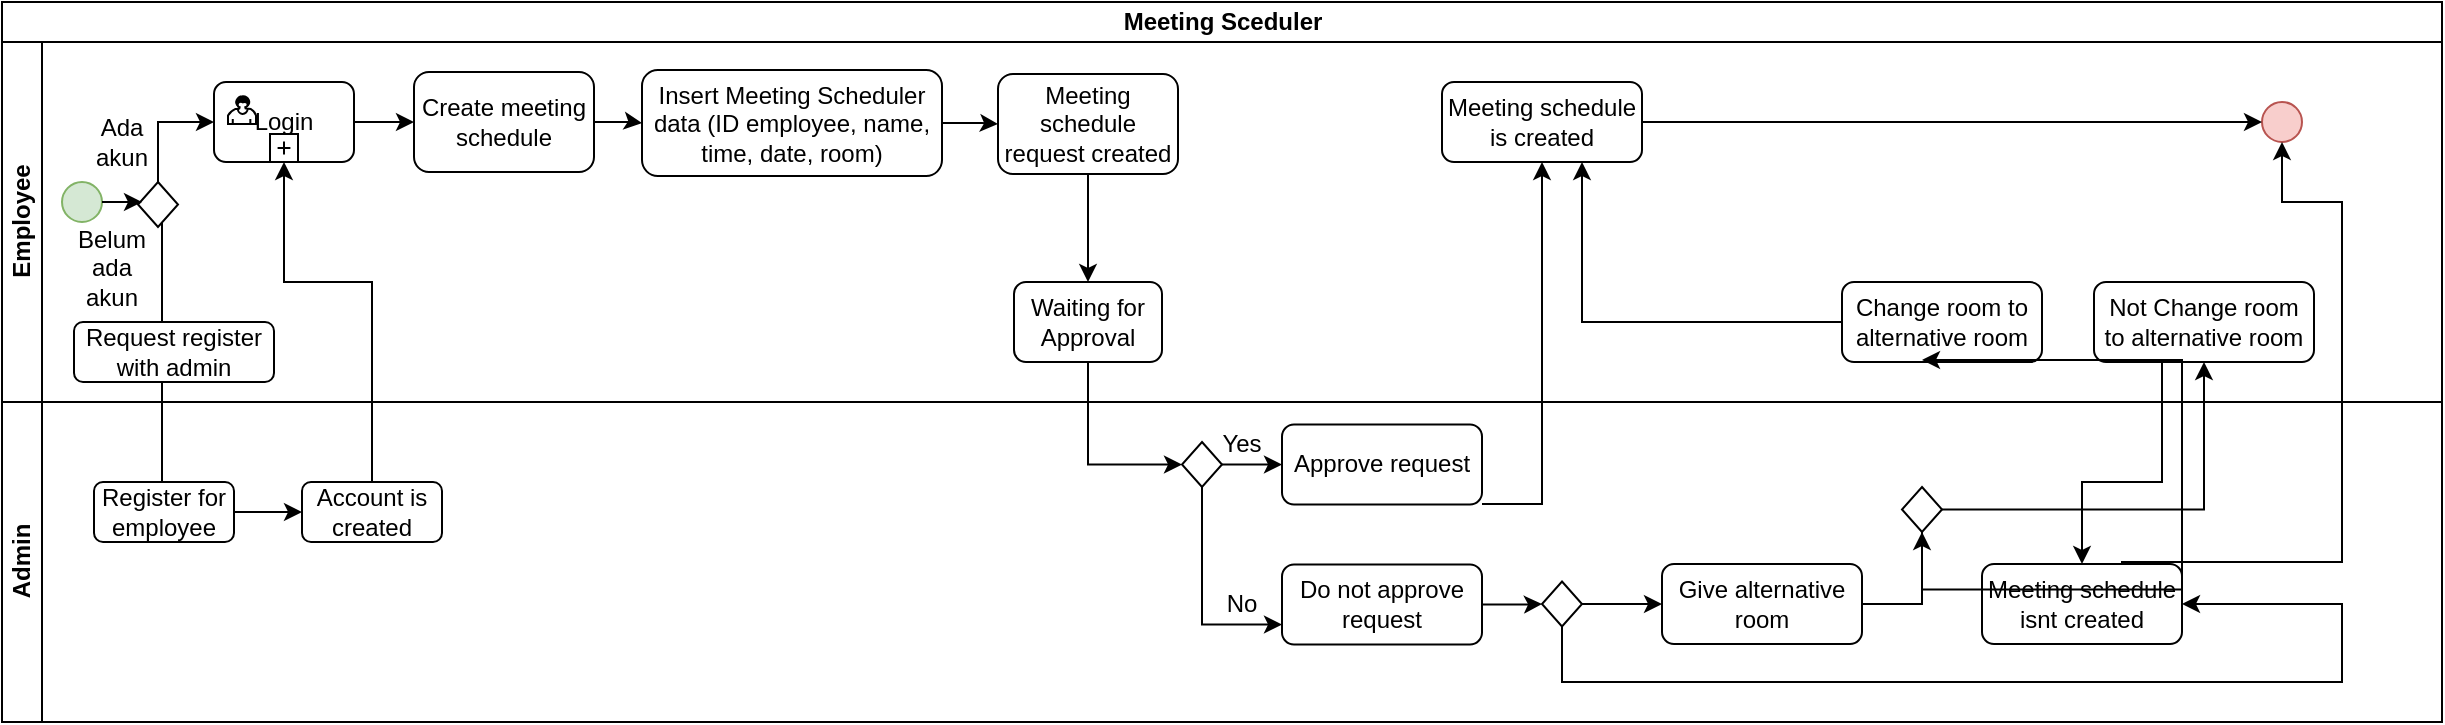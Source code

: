 <mxfile version="13.6.4" type="device" pages="3"><diagram id="W-rYszMQsOLlq9vLPqrt" name="BPMN"><mxGraphModel dx="868" dy="401" grid="1" gridSize="10" guides="1" tooltips="1" connect="1" arrows="1" fold="1" page="1" pageScale="1" pageWidth="827" pageHeight="1169" math="0" shadow="0"><root><mxCell id="0"/><mxCell id="1" parent="0"/><mxCell id="4mgmUJAiZPqi1ICuqQSf-1" value="Meeting Sceduler" style="swimlane;html=1;childLayout=stackLayout;resizeParent=1;resizeParentMax=0;horizontal=1;startSize=20;horizontalStack=0;" parent="1" vertex="1"><mxGeometry x="140" y="40" width="1220" height="360" as="geometry"/></mxCell><mxCell id="4mgmUJAiZPqi1ICuqQSf-2" value="Employee" style="swimlane;html=1;startSize=20;horizontal=0;" parent="4mgmUJAiZPqi1ICuqQSf-1" vertex="1"><mxGeometry y="20" width="1220" height="180" as="geometry"/></mxCell><mxCell id="4mgmUJAiZPqi1ICuqQSf-17" style="edgeStyle=orthogonalEdgeStyle;rounded=0;orthogonalLoop=1;jettySize=auto;html=1;entryX=0;entryY=0.5;entryDx=0;entryDy=0;" parent="4mgmUJAiZPqi1ICuqQSf-2" source="4mgmUJAiZPqi1ICuqQSf-5" target="4mgmUJAiZPqi1ICuqQSf-16" edge="1"><mxGeometry relative="1" as="geometry"/></mxCell><mxCell id="4mgmUJAiZPqi1ICuqQSf-22" style="edgeStyle=orthogonalEdgeStyle;rounded=0;orthogonalLoop=1;jettySize=auto;html=1;entryX=0;entryY=0.5;entryDx=0;entryDy=0;" parent="4mgmUJAiZPqi1ICuqQSf-2" source="4mgmUJAiZPqi1ICuqQSf-16" target="4mgmUJAiZPqi1ICuqQSf-18" edge="1"><mxGeometry relative="1" as="geometry"/></mxCell><mxCell id="kI_J3Pj33mL3JF9us70l-48" value="Meeting schedule is created" style="whiteSpace=wrap;html=1;rounded=1;" parent="4mgmUJAiZPqi1ICuqQSf-2" vertex="1"><mxGeometry x="720" y="20" width="100" height="40" as="geometry"/></mxCell><mxCell id="4mgmUJAiZPqi1ICuqQSf-21" value="Meeting schedule request created" style="shape=ext;rounded=1;html=1;whiteSpace=wrap;" parent="4mgmUJAiZPqi1ICuqQSf-2" vertex="1"><mxGeometry x="498" y="16" width="90" height="50" as="geometry"/></mxCell><mxCell id="If-XY7ZNbl-o4_EFDDJk-3" style="edgeStyle=orthogonalEdgeStyle;rounded=0;orthogonalLoop=1;jettySize=auto;html=1;entryX=0;entryY=0.5;entryDx=0;entryDy=0;" edge="1" parent="4mgmUJAiZPqi1ICuqQSf-2" source="4mgmUJAiZPqi1ICuqQSf-18" target="4mgmUJAiZPqi1ICuqQSf-21"><mxGeometry relative="1" as="geometry"/></mxCell><mxCell id="4mgmUJAiZPqi1ICuqQSf-18" value="Insert Meeting Scheduler data (ID employee, name, time, date, room)" style="shape=ext;rounded=1;html=1;whiteSpace=wrap;" parent="4mgmUJAiZPqi1ICuqQSf-2" vertex="1"><mxGeometry x="320" y="14" width="150" height="53" as="geometry"/></mxCell><mxCell id="kI_J3Pj33mL3JF9us70l-52" value="" style="ellipse;whiteSpace=wrap;html=1;aspect=fixed;fillColor=#f8cecc;strokeColor=#b85450;" parent="4mgmUJAiZPqi1ICuqQSf-2" vertex="1"><mxGeometry x="1130" y="30" width="20" height="20" as="geometry"/></mxCell><mxCell id="4mgmUJAiZPqi1ICuqQSf-16" value="Create meeting schedule" style="shape=ext;rounded=1;html=1;whiteSpace=wrap;" parent="4mgmUJAiZPqi1ICuqQSf-2" vertex="1"><mxGeometry x="206" y="15" width="90" height="50" as="geometry"/></mxCell><mxCell id="4mgmUJAiZPqi1ICuqQSf-5" value="Login" style="html=1;whiteSpace=wrap;rounded=1;dropTarget=0;" parent="4mgmUJAiZPqi1ICuqQSf-2" vertex="1"><mxGeometry x="106" y="20" width="70" height="40" as="geometry"/></mxCell><mxCell id="4mgmUJAiZPqi1ICuqQSf-6" value="" style="html=1;shape=mxgraph.bpmn.user_task;outlineConnect=0;" parent="4mgmUJAiZPqi1ICuqQSf-5" vertex="1"><mxGeometry width="14" height="14" relative="1" as="geometry"><mxPoint x="7" y="7" as="offset"/></mxGeometry></mxCell><mxCell id="4mgmUJAiZPqi1ICuqQSf-7" value="" style="html=1;shape=plus;outlineConnect=0;" parent="4mgmUJAiZPqi1ICuqQSf-5" vertex="1"><mxGeometry x="0.5" y="1" width="14" height="14" relative="1" as="geometry"><mxPoint x="-7" y="-14" as="offset"/></mxGeometry></mxCell><mxCell id="DpNH6mFF1kX1i6hCVyT1-7" value="Ada akun" style="text;html=1;strokeColor=none;fillColor=none;align=center;verticalAlign=middle;whiteSpace=wrap;rounded=0;" parent="4mgmUJAiZPqi1ICuqQSf-2" vertex="1"><mxGeometry x="40" y="40" width="40" height="20" as="geometry"/></mxCell><mxCell id="4mgmUJAiZPqi1ICuqQSf-8" value="" style="ellipse;whiteSpace=wrap;html=1;aspect=fixed;fillColor=#d5e8d4;strokeColor=#82b366;" parent="4mgmUJAiZPqi1ICuqQSf-2" vertex="1"><mxGeometry x="30" y="70" width="20" height="20" as="geometry"/></mxCell><mxCell id="DpNH6mFF1kX1i6hCVyT1-5" style="edgeStyle=orthogonalEdgeStyle;rounded=0;orthogonalLoop=1;jettySize=auto;html=1;entryX=0;entryY=0.5;entryDx=0;entryDy=0;startArrow=none;startFill=0;endArrow=classic;endFill=1;" parent="4mgmUJAiZPqi1ICuqQSf-2" source="DpNH6mFF1kX1i6hCVyT1-1" target="4mgmUJAiZPqi1ICuqQSf-5" edge="1"><mxGeometry relative="1" as="geometry"><Array as="points"><mxPoint x="78" y="40"/></Array></mxGeometry></mxCell><mxCell id="DpNH6mFF1kX1i6hCVyT1-6" style="edgeStyle=orthogonalEdgeStyle;rounded=0;orthogonalLoop=1;jettySize=auto;html=1;startArrow=none;startFill=0;endArrow=classic;endFill=1;" parent="4mgmUJAiZPqi1ICuqQSf-2" source="DpNH6mFF1kX1i6hCVyT1-1" edge="1"><mxGeometry relative="1" as="geometry"><Array as="points"><mxPoint x="80" y="160"/></Array><mxPoint x="80" y="230" as="targetPoint"/></mxGeometry></mxCell><mxCell id="DpNH6mFF1kX1i6hCVyT1-1" value="" style="rhombus;whiteSpace=wrap;html=1;" parent="4mgmUJAiZPqi1ICuqQSf-2" vertex="1"><mxGeometry x="68" y="70" width="20" height="22.5" as="geometry"/></mxCell><mxCell id="DpNH6mFF1kX1i6hCVyT1-9" value="Belum ada akun" style="text;html=1;strokeColor=none;fillColor=none;align=center;verticalAlign=middle;whiteSpace=wrap;rounded=0;" parent="4mgmUJAiZPqi1ICuqQSf-2" vertex="1"><mxGeometry x="40" y="105" width="30" height="15" as="geometry"/></mxCell><mxCell id="kI_J3Pj33mL3JF9us70l-38" style="edgeStyle=none;rounded=0;orthogonalLoop=1;jettySize=auto;html=1;startArrow=none;startFill=0;endArrow=classic;endFill=1;" parent="4mgmUJAiZPqi1ICuqQSf-2" source="4mgmUJAiZPqi1ICuqQSf-21" target="kI_J3Pj33mL3JF9us70l-37" edge="1"><mxGeometry relative="1" as="geometry"/></mxCell><mxCell id="ral3-ai0-keMVbkcVz2f-18" style="edgeStyle=orthogonalEdgeStyle;rounded=0;orthogonalLoop=1;jettySize=auto;html=1;" parent="4mgmUJAiZPqi1ICuqQSf-2" source="ral3-ai0-keMVbkcVz2f-17" edge="1"><mxGeometry relative="1" as="geometry"><mxPoint x="790" y="60" as="targetPoint"/><Array as="points"><mxPoint x="790" y="140"/></Array></mxGeometry></mxCell><mxCell id="kI_J3Pj33mL3JF9us70l-37" value="Waiting for Approval" style="shape=ext;rounded=1;html=1;whiteSpace=wrap;" parent="4mgmUJAiZPqi1ICuqQSf-2" vertex="1"><mxGeometry x="506" y="120" width="74" height="40" as="geometry"/></mxCell><mxCell id="ral3-ai0-keMVbkcVz2f-22" value="Not Change room to alternative room&lt;br&gt;" style="whiteSpace=wrap;html=1;rounded=1;" parent="4mgmUJAiZPqi1ICuqQSf-2" vertex="1"><mxGeometry x="1046" y="120" width="110" height="40" as="geometry"/></mxCell><mxCell id="ral3-ai0-keMVbkcVz2f-17" value="Change room to alternative room" style="whiteSpace=wrap;html=1;rounded=1;" parent="4mgmUJAiZPqi1ICuqQSf-2" vertex="1"><mxGeometry x="920" y="120" width="100" height="40" as="geometry"/></mxCell><mxCell id="kI_J3Pj33mL3JF9us70l-55" value="Request register with admin" style="shape=ext;rounded=1;html=1;whiteSpace=wrap;" parent="4mgmUJAiZPqi1ICuqQSf-2" vertex="1"><mxGeometry x="36" y="140" width="100" height="30" as="geometry"/></mxCell><mxCell id="kI_J3Pj33mL3JF9us70l-53" style="edgeStyle=orthogonalEdgeStyle;rounded=0;orthogonalLoop=1;jettySize=auto;html=1;entryX=0;entryY=0.5;entryDx=0;entryDy=0;startArrow=none;startFill=0;endArrow=classic;endFill=1;" parent="4mgmUJAiZPqi1ICuqQSf-2" source="kI_J3Pj33mL3JF9us70l-48" target="kI_J3Pj33mL3JF9us70l-52" edge="1"><mxGeometry relative="1" as="geometry"/></mxCell><mxCell id="kI_J3Pj33mL3JF9us70l-2" value="Admin" style="swimlane;html=1;startSize=20;horizontal=0;" parent="4mgmUJAiZPqi1ICuqQSf-1" vertex="1"><mxGeometry y="200" width="1220" height="160" as="geometry"/></mxCell><mxCell id="kI_J3Pj33mL3JF9us70l-4" style="edgeStyle=orthogonalEdgeStyle;rounded=0;orthogonalLoop=1;jettySize=auto;html=1;entryX=0;entryY=0.5;entryDx=0;entryDy=0;" parent="kI_J3Pj33mL3JF9us70l-2" edge="1"><mxGeometry relative="1" as="geometry"><mxPoint x="325" y="39" as="targetPoint"/></mxGeometry></mxCell><mxCell id="kI_J3Pj33mL3JF9us70l-6" style="edgeStyle=orthogonalEdgeStyle;rounded=0;orthogonalLoop=1;jettySize=auto;html=1;entryX=0;entryY=0.5;entryDx=0;entryDy=0;" parent="kI_J3Pj33mL3JF9us70l-2" edge="1"><mxGeometry relative="1" as="geometry"><mxPoint x="440" y="38" as="targetPoint"/></mxGeometry></mxCell><mxCell id="sudS-PyzL71LP7rDXvV8-1" value="Yes" style="text;html=1;strokeColor=none;fillColor=none;align=center;verticalAlign=middle;whiteSpace=wrap;rounded=0;" parent="kI_J3Pj33mL3JF9us70l-2" vertex="1"><mxGeometry x="600" y="11.25" width="40" height="20" as="geometry"/></mxCell><mxCell id="kI_J3Pj33mL3JF9us70l-40" value="" style="rhombus;whiteSpace=wrap;html=1;" parent="kI_J3Pj33mL3JF9us70l-2" vertex="1"><mxGeometry x="590" y="20" width="20" height="22.5" as="geometry"/></mxCell><mxCell id="kI_J3Pj33mL3JF9us70l-45" style="edgeStyle=none;rounded=0;orthogonalLoop=1;jettySize=auto;html=1;entryX=0;entryY=0.5;entryDx=0;entryDy=0;startArrow=none;startFill=0;endArrow=classic;endFill=1;" parent="kI_J3Pj33mL3JF9us70l-2" source="kI_J3Pj33mL3JF9us70l-40" target="kI_J3Pj33mL3JF9us70l-39" edge="1"><mxGeometry relative="1" as="geometry"/></mxCell><mxCell id="kI_J3Pj33mL3JF9us70l-47" style="edgeStyle=orthogonalEdgeStyle;rounded=0;orthogonalLoop=1;jettySize=auto;html=1;entryX=0;entryY=0.75;entryDx=0;entryDy=0;startArrow=none;startFill=0;endArrow=classic;endFill=1;" parent="kI_J3Pj33mL3JF9us70l-2" source="kI_J3Pj33mL3JF9us70l-40" target="kI_J3Pj33mL3JF9us70l-46" edge="1"><mxGeometry relative="1" as="geometry"><Array as="points"><mxPoint x="600" y="111"/></Array></mxGeometry></mxCell><mxCell id="kI_J3Pj33mL3JF9us70l-39" value="Approve request" style="shape=ext;rounded=1;html=1;whiteSpace=wrap;" parent="kI_J3Pj33mL3JF9us70l-2" vertex="1"><mxGeometry x="640" y="11.25" width="100" height="40" as="geometry"/></mxCell><mxCell id="ral3-ai0-keMVbkcVz2f-19" value="" style="rhombus;whiteSpace=wrap;html=1;" parent="kI_J3Pj33mL3JF9us70l-2" vertex="1"><mxGeometry x="950" y="42.5" width="20" height="22.5" as="geometry"/></mxCell><mxCell id="kI_J3Pj33mL3JF9us70l-57" value="Register for employee" style="shape=ext;rounded=1;html=1;whiteSpace=wrap;" parent="kI_J3Pj33mL3JF9us70l-2" vertex="1"><mxGeometry x="46" y="40" width="70" height="30" as="geometry"/></mxCell><mxCell id="kI_J3Pj33mL3JF9us70l-59" value="Account is created" style="shape=ext;rounded=1;html=1;whiteSpace=wrap;" parent="kI_J3Pj33mL3JF9us70l-2" vertex="1"><mxGeometry x="150" y="40" width="70" height="30" as="geometry"/></mxCell><mxCell id="kI_J3Pj33mL3JF9us70l-50" value="Meeting schedule isnt created" style="whiteSpace=wrap;html=1;rounded=1;" parent="kI_J3Pj33mL3JF9us70l-2" vertex="1"><mxGeometry x="990" y="81" width="100" height="40" as="geometry"/></mxCell><mxCell id="sudS-PyzL71LP7rDXvV8-2" value="No" style="text;html=1;strokeColor=none;fillColor=none;align=center;verticalAlign=middle;whiteSpace=wrap;rounded=0;" parent="kI_J3Pj33mL3JF9us70l-2" vertex="1"><mxGeometry x="600" y="91.25" width="40" height="20" as="geometry"/></mxCell><mxCell id="kI_J3Pj33mL3JF9us70l-46" value="Do not approve request" style="shape=ext;rounded=1;html=1;whiteSpace=wrap;" parent="kI_J3Pj33mL3JF9us70l-2" vertex="1"><mxGeometry x="640" y="81.25" width="100" height="40" as="geometry"/></mxCell><mxCell id="kI_J3Pj33mL3JF9us70l-60" value="" style="edgeStyle=orthogonalEdgeStyle;rounded=0;orthogonalLoop=1;jettySize=auto;html=1;startArrow=none;startFill=0;endArrow=classic;endFill=1;" parent="kI_J3Pj33mL3JF9us70l-2" source="kI_J3Pj33mL3JF9us70l-57" target="kI_J3Pj33mL3JF9us70l-59" edge="1"><mxGeometry relative="1" as="geometry"/></mxCell><mxCell id="If-XY7ZNbl-o4_EFDDJk-9" style="edgeStyle=orthogonalEdgeStyle;rounded=0;orthogonalLoop=1;jettySize=auto;html=1;entryX=0;entryY=0.5;entryDx=0;entryDy=0;" edge="1" parent="kI_J3Pj33mL3JF9us70l-2" source="ral3-ai0-keMVbkcVz2f-8" target="ral3-ai0-keMVbkcVz2f-9"><mxGeometry relative="1" as="geometry"/></mxCell><mxCell id="ral3-ai0-keMVbkcVz2f-8" value="" style="rhombus;whiteSpace=wrap;html=1;" parent="kI_J3Pj33mL3JF9us70l-2" vertex="1"><mxGeometry x="770" y="89.75" width="20" height="22.5" as="geometry"/></mxCell><mxCell id="If-XY7ZNbl-o4_EFDDJk-8" style="edgeStyle=orthogonalEdgeStyle;rounded=0;orthogonalLoop=1;jettySize=auto;html=1;entryX=0;entryY=0.5;entryDx=0;entryDy=0;" edge="1" parent="kI_J3Pj33mL3JF9us70l-2" source="kI_J3Pj33mL3JF9us70l-46" target="ral3-ai0-keMVbkcVz2f-8"><mxGeometry relative="1" as="geometry"><mxPoint x="1120" y="370" as="targetPoint"/><mxPoint x="880" y="361.3" as="sourcePoint"/><Array as="points"/></mxGeometry></mxCell><mxCell id="ral3-ai0-keMVbkcVz2f-9" value="Give alternative room" style="whiteSpace=wrap;html=1;rounded=1;" parent="kI_J3Pj33mL3JF9us70l-2" vertex="1"><mxGeometry x="830" y="81" width="100" height="40" as="geometry"/></mxCell><mxCell id="If-XY7ZNbl-o4_EFDDJk-10" style="edgeStyle=orthogonalEdgeStyle;rounded=0;orthogonalLoop=1;jettySize=auto;html=1;" edge="1" parent="kI_J3Pj33mL3JF9us70l-2" source="ral3-ai0-keMVbkcVz2f-8" target="kI_J3Pj33mL3JF9us70l-50"><mxGeometry relative="1" as="geometry"><mxPoint x="1220" y="101" as="targetPoint"/><Array as="points"><mxPoint x="780" y="140"/><mxPoint x="1170" y="140"/><mxPoint x="1170" y="101"/></Array></mxGeometry></mxCell><mxCell id="ral3-ai0-keMVbkcVz2f-20" style="edgeStyle=orthogonalEdgeStyle;rounded=0;orthogonalLoop=1;jettySize=auto;html=1;" parent="kI_J3Pj33mL3JF9us70l-2" source="ral3-ai0-keMVbkcVz2f-9" target="ral3-ai0-keMVbkcVz2f-19" edge="1"><mxGeometry relative="1" as="geometry"><mxPoint x="1070" y="-50" as="targetPoint"/><mxPoint x="1070" y="90" as="sourcePoint"/></mxGeometry></mxCell><mxCell id="kI_J3Pj33mL3JF9us70l-56" style="edgeStyle=orthogonalEdgeStyle;rounded=0;orthogonalLoop=1;jettySize=auto;html=1;entryX=0;entryY=0.5;entryDx=0;entryDy=0;startArrow=none;startFill=0;endArrow=classic;endFill=1;exitX=0.5;exitY=1;exitDx=0;exitDy=0;" parent="4mgmUJAiZPqi1ICuqQSf-1" source="kI_J3Pj33mL3JF9us70l-37" target="kI_J3Pj33mL3JF9us70l-40" edge="1"><mxGeometry relative="1" as="geometry"/></mxCell><mxCell id="kI_J3Pj33mL3JF9us70l-61" style="edgeStyle=orthogonalEdgeStyle;rounded=0;orthogonalLoop=1;jettySize=auto;html=1;startArrow=none;startFill=0;endArrow=classic;endFill=1;" parent="4mgmUJAiZPqi1ICuqQSf-1" source="kI_J3Pj33mL3JF9us70l-59" target="4mgmUJAiZPqi1ICuqQSf-5" edge="1"><mxGeometry relative="1" as="geometry"><Array as="points"><mxPoint x="185" y="140"/><mxPoint x="141" y="140"/></Array></mxGeometry></mxCell><mxCell id="kI_J3Pj33mL3JF9us70l-49" value="" style="edgeStyle=orthogonalEdgeStyle;rounded=0;orthogonalLoop=1;jettySize=auto;html=1;startArrow=none;startFill=0;endArrow=classic;endFill=1;" parent="4mgmUJAiZPqi1ICuqQSf-1" source="kI_J3Pj33mL3JF9us70l-39" target="kI_J3Pj33mL3JF9us70l-48" edge="1"><mxGeometry relative="1" as="geometry"><Array as="points"><mxPoint x="770" y="251"/></Array></mxGeometry></mxCell><mxCell id="ral3-ai0-keMVbkcVz2f-25" style="edgeStyle=orthogonalEdgeStyle;rounded=0;orthogonalLoop=1;jettySize=auto;html=1;entryX=0.5;entryY=0;entryDx=0;entryDy=0;" parent="4mgmUJAiZPqi1ICuqQSf-1" source="ral3-ai0-keMVbkcVz2f-22" target="kI_J3Pj33mL3JF9us70l-50" edge="1"><mxGeometry relative="1" as="geometry"><Array as="points"><mxPoint x="1080" y="240"/><mxPoint x="1040" y="240"/></Array></mxGeometry></mxCell><mxCell id="ral3-ai0-keMVbkcVz2f-26" style="edgeStyle=orthogonalEdgeStyle;rounded=0;orthogonalLoop=1;jettySize=auto;html=1;entryX=0.5;entryY=1;entryDx=0;entryDy=0;" parent="4mgmUJAiZPqi1ICuqQSf-1" source="kI_J3Pj33mL3JF9us70l-50" target="kI_J3Pj33mL3JF9us70l-52" edge="1"><mxGeometry relative="1" as="geometry"><Array as="points"><mxPoint x="1060" y="280"/><mxPoint x="1170" y="280"/><mxPoint x="1170" y="100"/><mxPoint x="1140" y="100"/></Array></mxGeometry></mxCell><mxCell id="ral3-ai0-keMVbkcVz2f-21" style="edgeStyle=orthogonalEdgeStyle;rounded=0;orthogonalLoop=1;jettySize=auto;html=1;entryX=0.4;entryY=0.975;entryDx=0;entryDy=0;entryPerimeter=0;" parent="4mgmUJAiZPqi1ICuqQSf-1" source="ral3-ai0-keMVbkcVz2f-19" target="ral3-ai0-keMVbkcVz2f-17" edge="1"><mxGeometry relative="1" as="geometry"><Array as="points"><mxPoint x="1090" y="293.75"/><mxPoint x="1090" y="179"/></Array></mxGeometry></mxCell><mxCell id="ral3-ai0-keMVbkcVz2f-23" style="edgeStyle=orthogonalEdgeStyle;rounded=0;orthogonalLoop=1;jettySize=auto;html=1;entryX=0.5;entryY=1;entryDx=0;entryDy=0;" parent="4mgmUJAiZPqi1ICuqQSf-1" source="ral3-ai0-keMVbkcVz2f-19" target="ral3-ai0-keMVbkcVz2f-22" edge="1"><mxGeometry relative="1" as="geometry"/></mxCell><mxCell id="DpNH6mFF1kX1i6hCVyT1-4" style="edgeStyle=orthogonalEdgeStyle;rounded=0;orthogonalLoop=1;jettySize=auto;html=1;startArrow=none;startFill=0;endArrow=classic;endFill=1;" parent="1" source="4mgmUJAiZPqi1ICuqQSf-8" edge="1"><mxGeometry relative="1" as="geometry"><mxPoint x="210" y="140" as="targetPoint"/></mxGeometry></mxCell></root></mxGraphModel></diagram><diagram id="7n_5gMQpSaCmPcNCkNBj" name="UseCase"><mxGraphModel dx="868" dy="450" grid="1" gridSize="10" guides="1" tooltips="1" connect="1" arrows="1" fold="1" page="1" pageScale="1" pageWidth="827" pageHeight="1169" math="0" shadow="0"><root><mxCell id="mDPjxm6yX1a2m-BEZwAR-0"/><mxCell id="mDPjxm6yX1a2m-BEZwAR-1" parent="mDPjxm6yX1a2m-BEZwAR-0"/><mxCell id="mDPjxm6yX1a2m-BEZwAR-3" value="" style="rounded=0;whiteSpace=wrap;html=1;" parent="mDPjxm6yX1a2m-BEZwAR-1" vertex="1"><mxGeometry x="200" y="74" width="270" height="450" as="geometry"/></mxCell><mxCell id="EgAz6W7qqH54xklLObKy-2" style="edgeStyle=none;rounded=0;orthogonalLoop=1;jettySize=auto;html=1;fillColor=#d5e8d4;strokeColor=#82b366;" parent="mDPjxm6yX1a2m-BEZwAR-1" source="mDPjxm6yX1a2m-BEZwAR-4" target="mDPjxm6yX1a2m-BEZwAR-6" edge="1"><mxGeometry relative="1" as="geometry"/></mxCell><mxCell id="EgAz6W7qqH54xklLObKy-3" style="edgeStyle=none;rounded=0;orthogonalLoop=1;jettySize=auto;html=1;entryX=0;entryY=0.5;entryDx=0;entryDy=0;fillColor=#d5e8d4;strokeColor=#82b366;" parent="mDPjxm6yX1a2m-BEZwAR-1" source="mDPjxm6yX1a2m-BEZwAR-4" target="mDPjxm6yX1a2m-BEZwAR-7" edge="1"><mxGeometry relative="1" as="geometry"/></mxCell><mxCell id="mDPjxm6yX1a2m-BEZwAR-4" value="Employee" style="shape=umlActor;verticalLabelPosition=bottom;verticalAlign=top;html=1;outlineConnect=0;fillColor=#d5e8d4;strokeColor=#82b366;" parent="mDPjxm6yX1a2m-BEZwAR-1" vertex="1"><mxGeometry x="110" y="130" width="30" height="60" as="geometry"/></mxCell><mxCell id="mDPjxm6yX1a2m-BEZwAR-5" value="Register" style="ellipse;whiteSpace=wrap;html=1;" parent="mDPjxm6yX1a2m-BEZwAR-1" vertex="1"><mxGeometry x="300" y="100" width="90" height="40" as="geometry"/></mxCell><mxCell id="mDPjxm6yX1a2m-BEZwAR-6" value="Login" style="ellipse;whiteSpace=wrap;html=1;" parent="mDPjxm6yX1a2m-BEZwAR-1" vertex="1"><mxGeometry x="300" y="150" width="90" height="40" as="geometry"/></mxCell><mxCell id="mDPjxm6yX1a2m-BEZwAR-7" value="Create meeting schedule request" style="ellipse;whiteSpace=wrap;html=1;" parent="mDPjxm6yX1a2m-BEZwAR-1" vertex="1"><mxGeometry x="324" y="310" width="96" height="40" as="geometry"/></mxCell><mxCell id="qarQo3tT3QIUEdOi6sGY-1" value="Kelola Room" style="ellipse;whiteSpace=wrap;html=1;" parent="mDPjxm6yX1a2m-BEZwAR-1" vertex="1"><mxGeometry x="350" y="190" width="90" height="40" as="geometry"/></mxCell><mxCell id="EgAz6W7qqH54xklLObKy-5" style="edgeStyle=none;rounded=0;orthogonalLoop=1;jettySize=auto;html=1;fillColor=#e1d5e7;strokeColor=#9673a6;" parent="mDPjxm6yX1a2m-BEZwAR-1" source="qarQo3tT3QIUEdOi6sGY-4" target="mDPjxm6yX1a2m-BEZwAR-6" edge="1"><mxGeometry relative="1" as="geometry"><mxPoint x="450" y="160" as="targetPoint"/></mxGeometry></mxCell><mxCell id="EgAz6W7qqH54xklLObKy-6" style="edgeStyle=none;rounded=0;orthogonalLoop=1;jettySize=auto;html=1;entryX=1;entryY=0.5;entryDx=0;entryDy=0;fillColor=#e1d5e7;strokeColor=#9673a6;" parent="mDPjxm6yX1a2m-BEZwAR-1" source="qarQo3tT3QIUEdOi6sGY-4" target="qarQo3tT3QIUEdOi6sGY-1" edge="1"><mxGeometry relative="1" as="geometry"/></mxCell><mxCell id="EgAz6W7qqH54xklLObKy-7" style="edgeStyle=none;rounded=0;orthogonalLoop=1;jettySize=auto;html=1;entryX=1;entryY=0.5;entryDx=0;entryDy=0;fillColor=#e1d5e7;strokeColor=#9673a6;" parent="mDPjxm6yX1a2m-BEZwAR-1" source="qarQo3tT3QIUEdOi6sGY-4" target="EgAz6W7qqH54xklLObKy-0" edge="1"><mxGeometry relative="1" as="geometry"/></mxCell><mxCell id="2aLamQ1MBOjKpW8iqd-r-2" style="rounded=0;orthogonalLoop=1;jettySize=auto;html=1;entryX=1;entryY=0.5;entryDx=0;entryDy=0;startArrow=none;startFill=0;endArrow=classic;endFill=1;fillColor=#e1d5e7;strokeColor=#9673a6;" parent="mDPjxm6yX1a2m-BEZwAR-1" source="qarQo3tT3QIUEdOi6sGY-4" target="mDPjxm6yX1a2m-BEZwAR-7" edge="1"><mxGeometry relative="1" as="geometry"/></mxCell><mxCell id="aEARcZ7XZNYXBYRg_if4-2" style="rounded=0;orthogonalLoop=1;jettySize=auto;html=1;entryX=1;entryY=0.5;entryDx=0;entryDy=0;startArrow=none;startFill=0;endArrow=classic;endFill=1;fillColor=#e1d5e7;strokeColor=#9673a6;" parent="mDPjxm6yX1a2m-BEZwAR-1" source="qarQo3tT3QIUEdOi6sGY-4" target="mDPjxm6yX1a2m-BEZwAR-5" edge="1"><mxGeometry relative="1" as="geometry"/></mxCell><mxCell id="aEARcZ7XZNYXBYRg_if4-3" style="edgeStyle=none;rounded=0;orthogonalLoop=1;jettySize=auto;html=1;entryX=1;entryY=0.5;entryDx=0;entryDy=0;startArrow=none;startFill=0;endArrow=classic;endFill=1;fillColor=#e1d5e7;strokeColor=#9673a6;" parent="mDPjxm6yX1a2m-BEZwAR-1" source="qarQo3tT3QIUEdOi6sGY-4" target="aEARcZ7XZNYXBYRg_if4-1" edge="1"><mxGeometry relative="1" as="geometry"/></mxCell><mxCell id="qarQo3tT3QIUEdOi6sGY-4" value="Admin" style="shape=umlActor;verticalLabelPosition=bottom;verticalAlign=top;html=1;outlineConnect=0;fillColor=#e1d5e7;strokeColor=#9673a6;" parent="mDPjxm6yX1a2m-BEZwAR-1" vertex="1"><mxGeometry x="520" y="110" width="30" height="60" as="geometry"/></mxCell><mxCell id="EgAz6W7qqH54xklLObKy-0" value="Kelola Team" style="ellipse;whiteSpace=wrap;html=1;" parent="mDPjxm6yX1a2m-BEZwAR-1" vertex="1"><mxGeometry x="350" y="240" width="90" height="40" as="geometry"/></mxCell><mxCell id="aEARcZ7XZNYXBYRg_if4-1" value="Approve request" style="ellipse;whiteSpace=wrap;html=1;" parent="mDPjxm6yX1a2m-BEZwAR-1" vertex="1"><mxGeometry x="360" y="360" width="90" height="40" as="geometry"/></mxCell></root></mxGraphModel></diagram><diagram id="UNKRB__4X3ouVNnRyLO9" name="ERD"><mxGraphModel dx="868" dy="450" grid="1" gridSize="10" guides="1" tooltips="1" connect="1" arrows="1" fold="1" page="1" pageScale="1" pageWidth="827" pageHeight="1169" math="0" shadow="0"><root><mxCell id="N90kfu5a9QWl6-hAFLK_-0"/><mxCell id="N90kfu5a9QWl6-hAFLK_-1" parent="N90kfu5a9QWl6-hAFLK_-0"/><mxCell id="N90kfu5a9QWl6-hAFLK_-2" value="Employee" style="shape=table;startSize=30;container=1;collapsible=1;childLayout=tableLayout;fixedRows=1;rowLines=0;fontStyle=1;align=center;resizeLast=1;" parent="N90kfu5a9QWl6-hAFLK_-1" vertex="1"><mxGeometry x="50" y="120" width="180" height="210" as="geometry"/></mxCell><mxCell id="N90kfu5a9QWl6-hAFLK_-3" value="" style="shape=partialRectangle;collapsible=0;dropTarget=0;pointerEvents=0;fillColor=none;top=0;left=0;bottom=1;right=0;points=[[0,0.5],[1,0.5]];portConstraint=eastwest;" parent="N90kfu5a9QWl6-hAFLK_-2" vertex="1"><mxGeometry y="30" width="180" height="30" as="geometry"/></mxCell><mxCell id="N90kfu5a9QWl6-hAFLK_-4" value="PK" style="shape=partialRectangle;connectable=0;fillColor=none;top=0;left=0;bottom=0;right=0;fontStyle=1;overflow=hidden;" parent="N90kfu5a9QWl6-hAFLK_-3" vertex="1"><mxGeometry width="30" height="30" as="geometry"/></mxCell><mxCell id="N90kfu5a9QWl6-hAFLK_-5" value="id VARCHAR (30)" style="shape=partialRectangle;connectable=0;fillColor=none;top=0;left=0;bottom=0;right=0;align=left;spacingLeft=6;fontStyle=5;overflow=hidden;" parent="N90kfu5a9QWl6-hAFLK_-3" vertex="1"><mxGeometry x="30" width="150" height="30" as="geometry"/></mxCell><mxCell id="N90kfu5a9QWl6-hAFLK_-6" value="" style="shape=partialRectangle;collapsible=0;dropTarget=0;pointerEvents=0;fillColor=none;top=0;left=0;bottom=0;right=0;points=[[0,0.5],[1,0.5]];portConstraint=eastwest;" parent="N90kfu5a9QWl6-hAFLK_-2" vertex="1"><mxGeometry y="60" width="180" height="30" as="geometry"/></mxCell><mxCell id="N90kfu5a9QWl6-hAFLK_-7" value="" style="shape=partialRectangle;connectable=0;fillColor=none;top=0;left=0;bottom=0;right=0;editable=1;overflow=hidden;" parent="N90kfu5a9QWl6-hAFLK_-6" vertex="1"><mxGeometry width="30" height="30" as="geometry"/></mxCell><mxCell id="N90kfu5a9QWl6-hAFLK_-8" value="name VARCHAR (50)" style="shape=partialRectangle;connectable=0;fillColor=none;top=0;left=0;bottom=0;right=0;align=left;spacingLeft=6;overflow=hidden;" parent="N90kfu5a9QWl6-hAFLK_-6" vertex="1"><mxGeometry x="30" width="150" height="30" as="geometry"/></mxCell><mxCell id="N90kfu5a9QWl6-hAFLK_-12" value="" style="shape=partialRectangle;collapsible=0;dropTarget=0;pointerEvents=0;fillColor=none;top=0;left=0;bottom=0;right=0;points=[[0,0.5],[1,0.5]];portConstraint=eastwest;" parent="N90kfu5a9QWl6-hAFLK_-2" vertex="1"><mxGeometry y="90" width="180" height="30" as="geometry"/></mxCell><mxCell id="N90kfu5a9QWl6-hAFLK_-13" value="" style="shape=partialRectangle;connectable=0;fillColor=none;top=0;left=0;bottom=0;right=0;editable=1;overflow=hidden;" parent="N90kfu5a9QWl6-hAFLK_-12" vertex="1"><mxGeometry width="30" height="30" as="geometry"/></mxCell><mxCell id="N90kfu5a9QWl6-hAFLK_-14" value="password VARCHAR (50)" style="shape=partialRectangle;connectable=0;fillColor=none;top=0;left=0;bottom=0;right=0;align=left;spacingLeft=6;overflow=hidden;" parent="N90kfu5a9QWl6-hAFLK_-12" vertex="1"><mxGeometry x="30" width="150" height="30" as="geometry"/></mxCell><mxCell id="BolpceuCwGZAsNpTJZQU-25" style="edgeStyle=orthogonalEdgeStyle;rounded=0;orthogonalLoop=1;jettySize=auto;html=1;endArrow=ERmandOne;endFill=0;startArrow=ERmandOne;startFill=0;" parent="N90kfu5a9QWl6-hAFLK_-1" edge="1"><mxGeometry relative="1" as="geometry"><Array as="points"><mxPoint x="490" y="357"/></Array><mxPoint x="490" y="357" as="sourcePoint"/><mxPoint x="570" y="357" as="targetPoint"/></mxGeometry></mxCell><mxCell id="BolpceuCwGZAsNpTJZQU-0" value="Team" style="shape=table;startSize=30;container=1;collapsible=1;childLayout=tableLayout;fixedRows=1;rowLines=0;fontStyle=1;align=center;resizeLast=1;" parent="N90kfu5a9QWl6-hAFLK_-1" vertex="1"><mxGeometry x="570" y="120" width="180" height="120" as="geometry"/></mxCell><mxCell id="BolpceuCwGZAsNpTJZQU-1" value="" style="shape=partialRectangle;collapsible=0;dropTarget=0;pointerEvents=0;fillColor=none;top=0;left=0;bottom=1;right=0;points=[[0,0.5],[1,0.5]];portConstraint=eastwest;" parent="BolpceuCwGZAsNpTJZQU-0" vertex="1"><mxGeometry y="30" width="180" height="30" as="geometry"/></mxCell><mxCell id="BolpceuCwGZAsNpTJZQU-2" value="PK" style="shape=partialRectangle;connectable=0;fillColor=none;top=0;left=0;bottom=0;right=0;fontStyle=1;overflow=hidden;" parent="BolpceuCwGZAsNpTJZQU-1" vertex="1"><mxGeometry width="30" height="30" as="geometry"/></mxCell><mxCell id="BolpceuCwGZAsNpTJZQU-3" value="id  VARCHAR (50)" style="shape=partialRectangle;connectable=0;fillColor=none;top=0;left=0;bottom=0;right=0;align=left;spacingLeft=6;fontStyle=5;overflow=hidden;" parent="BolpceuCwGZAsNpTJZQU-1" vertex="1"><mxGeometry x="30" width="150" height="30" as="geometry"/></mxCell><mxCell id="BolpceuCwGZAsNpTJZQU-4" value="" style="shape=partialRectangle;collapsible=0;dropTarget=0;pointerEvents=0;fillColor=none;top=0;left=0;bottom=0;right=0;points=[[0,0.5],[1,0.5]];portConstraint=eastwest;" parent="BolpceuCwGZAsNpTJZQU-0" vertex="1"><mxGeometry y="60" width="180" height="30" as="geometry"/></mxCell><mxCell id="BolpceuCwGZAsNpTJZQU-5" value="" style="shape=partialRectangle;connectable=0;fillColor=none;top=0;left=0;bottom=0;right=0;editable=1;overflow=hidden;" parent="BolpceuCwGZAsNpTJZQU-4" vertex="1"><mxGeometry width="30" height="30" as="geometry"/></mxCell><mxCell id="BolpceuCwGZAsNpTJZQU-6" value="name  VARCHAR (50)" style="shape=partialRectangle;connectable=0;fillColor=none;top=0;left=0;bottom=0;right=0;align=left;spacingLeft=6;overflow=hidden;" parent="BolpceuCwGZAsNpTJZQU-4" vertex="1"><mxGeometry x="30" width="150" height="30" as="geometry"/></mxCell><mxCell id="BolpceuCwGZAsNpTJZQU-7" value="" style="shape=partialRectangle;collapsible=0;dropTarget=0;pointerEvents=0;fillColor=none;top=0;left=0;bottom=0;right=0;points=[[0,0.5],[1,0.5]];portConstraint=eastwest;" parent="BolpceuCwGZAsNpTJZQU-0" vertex="1"><mxGeometry y="90" width="180" height="30" as="geometry"/></mxCell><mxCell id="BolpceuCwGZAsNpTJZQU-8" value="" style="shape=partialRectangle;connectable=0;fillColor=none;top=0;left=0;bottom=0;right=0;editable=1;overflow=hidden;" parent="BolpceuCwGZAsNpTJZQU-7" vertex="1"><mxGeometry width="30" height="30" as="geometry"/></mxCell><mxCell id="BolpceuCwGZAsNpTJZQU-9" value="" style="shape=partialRectangle;connectable=0;fillColor=none;top=0;left=0;bottom=0;right=0;align=left;spacingLeft=6;overflow=hidden;" parent="BolpceuCwGZAsNpTJZQU-7" vertex="1"><mxGeometry x="30" width="150" height="30" as="geometry"/></mxCell><mxCell id="BolpceuCwGZAsNpTJZQU-13" value="Room" style="shape=table;startSize=30;container=1;collapsible=1;childLayout=tableLayout;fixedRows=1;rowLines=0;fontStyle=1;align=center;resizeLast=1;" parent="N90kfu5a9QWl6-hAFLK_-1" vertex="1"><mxGeometry x="570" y="312" width="180" height="120" as="geometry"/></mxCell><mxCell id="BolpceuCwGZAsNpTJZQU-14" value="" style="shape=partialRectangle;collapsible=0;dropTarget=0;pointerEvents=0;fillColor=none;top=0;left=0;bottom=1;right=0;points=[[0,0.5],[1,0.5]];portConstraint=eastwest;" parent="BolpceuCwGZAsNpTJZQU-13" vertex="1"><mxGeometry y="30" width="180" height="30" as="geometry"/></mxCell><mxCell id="BolpceuCwGZAsNpTJZQU-15" value="PK" style="shape=partialRectangle;connectable=0;fillColor=none;top=0;left=0;bottom=0;right=0;fontStyle=1;overflow=hidden;" parent="BolpceuCwGZAsNpTJZQU-14" vertex="1"><mxGeometry width="30" height="30" as="geometry"/></mxCell><mxCell id="BolpceuCwGZAsNpTJZQU-16" value="id  VARCHAR (50)" style="shape=partialRectangle;connectable=0;fillColor=none;top=0;left=0;bottom=0;right=0;align=left;spacingLeft=6;fontStyle=5;overflow=hidden;" parent="BolpceuCwGZAsNpTJZQU-14" vertex="1"><mxGeometry x="30" width="150" height="30" as="geometry"/></mxCell><mxCell id="BolpceuCwGZAsNpTJZQU-17" value="" style="shape=partialRectangle;collapsible=0;dropTarget=0;pointerEvents=0;fillColor=none;top=0;left=0;bottom=0;right=0;points=[[0,0.5],[1,0.5]];portConstraint=eastwest;" parent="BolpceuCwGZAsNpTJZQU-13" vertex="1"><mxGeometry y="60" width="180" height="30" as="geometry"/></mxCell><mxCell id="BolpceuCwGZAsNpTJZQU-18" value="" style="shape=partialRectangle;connectable=0;fillColor=none;top=0;left=0;bottom=0;right=0;editable=1;overflow=hidden;" parent="BolpceuCwGZAsNpTJZQU-17" vertex="1"><mxGeometry width="30" height="30" as="geometry"/></mxCell><mxCell id="BolpceuCwGZAsNpTJZQU-19" value="name  VARCHAR (50)" style="shape=partialRectangle;connectable=0;fillColor=none;top=0;left=0;bottom=0;right=0;align=left;spacingLeft=6;overflow=hidden;" parent="BolpceuCwGZAsNpTJZQU-17" vertex="1"><mxGeometry x="30" width="150" height="30" as="geometry"/></mxCell><mxCell id="BolpceuCwGZAsNpTJZQU-20" value="" style="shape=partialRectangle;collapsible=0;dropTarget=0;pointerEvents=0;fillColor=none;top=0;left=0;bottom=0;right=0;points=[[0,0.5],[1,0.5]];portConstraint=eastwest;" parent="BolpceuCwGZAsNpTJZQU-13" vertex="1"><mxGeometry y="90" width="180" height="30" as="geometry"/></mxCell><mxCell id="BolpceuCwGZAsNpTJZQU-21" value="" style="shape=partialRectangle;connectable=0;fillColor=none;top=0;left=0;bottom=0;right=0;editable=1;overflow=hidden;" parent="BolpceuCwGZAsNpTJZQU-20" vertex="1"><mxGeometry width="30" height="30" as="geometry"/></mxCell><mxCell id="BolpceuCwGZAsNpTJZQU-22" value="" style="shape=partialRectangle;connectable=0;fillColor=none;top=0;left=0;bottom=0;right=0;align=left;spacingLeft=6;overflow=hidden;" parent="BolpceuCwGZAsNpTJZQU-20" vertex="1"><mxGeometry x="30" width="150" height="30" as="geometry"/></mxCell><mxCell id="BolpceuCwGZAsNpTJZQU-23" style="edgeStyle=orthogonalEdgeStyle;rounded=0;orthogonalLoop=1;jettySize=auto;html=1;entryX=0;entryY=0.5;entryDx=0;entryDy=0;endArrow=ERoneToMany;endFill=0;startArrow=ERmandOne;startFill=0;" parent="N90kfu5a9QWl6-hAFLK_-1" source="N90kfu5a9QWl6-hAFLK_-3" target="N90kfu5a9QWl6-hAFLK_-19" edge="1"><mxGeometry relative="1" as="geometry"/></mxCell><mxCell id="N90kfu5a9QWl6-hAFLK_-15" value="Booking" style="shape=table;startSize=30;container=1;collapsible=1;childLayout=tableLayout;fixedRows=1;rowLines=0;fontStyle=1;align=center;resizeLast=1;" parent="N90kfu5a9QWl6-hAFLK_-1" vertex="1"><mxGeometry x="280" y="120" width="210" height="360" as="geometry"/></mxCell><mxCell id="N90kfu5a9QWl6-hAFLK_-16" value="" style="shape=partialRectangle;collapsible=0;dropTarget=0;pointerEvents=0;fillColor=none;top=0;left=0;bottom=1;right=0;points=[[0,0.5],[1,0.5]];portConstraint=eastwest;" parent="N90kfu5a9QWl6-hAFLK_-15" vertex="1"><mxGeometry y="30" width="210" height="30" as="geometry"/></mxCell><mxCell id="N90kfu5a9QWl6-hAFLK_-17" value="PK" style="shape=partialRectangle;connectable=0;fillColor=none;top=0;left=0;bottom=0;right=0;fontStyle=1;overflow=hidden;" parent="N90kfu5a9QWl6-hAFLK_-16" vertex="1"><mxGeometry width="30" height="30" as="geometry"/></mxCell><mxCell id="N90kfu5a9QWl6-hAFLK_-18" value="id VARCHAR  (30)" style="shape=partialRectangle;connectable=0;fillColor=none;top=0;left=0;bottom=0;right=0;align=left;spacingLeft=6;fontStyle=5;overflow=hidden;" parent="N90kfu5a9QWl6-hAFLK_-16" vertex="1"><mxGeometry x="30" width="180" height="30" as="geometry"/></mxCell><mxCell id="N90kfu5a9QWl6-hAFLK_-19" value="" style="shape=partialRectangle;collapsible=0;dropTarget=0;pointerEvents=0;fillColor=none;top=0;left=0;bottom=0;right=0;points=[[0,0.5],[1,0.5]];portConstraint=eastwest;" parent="N90kfu5a9QWl6-hAFLK_-15" vertex="1"><mxGeometry y="60" width="210" height="30" as="geometry"/></mxCell><mxCell id="N90kfu5a9QWl6-hAFLK_-20" value="" style="shape=partialRectangle;connectable=0;fillColor=none;top=0;left=0;bottom=0;right=0;editable=1;overflow=hidden;" parent="N90kfu5a9QWl6-hAFLK_-19" vertex="1"><mxGeometry width="30" height="30" as="geometry"/></mxCell><mxCell id="N90kfu5a9QWl6-hAFLK_-21" value="employee_id  VARCHAR (50)" style="shape=partialRectangle;connectable=0;fillColor=none;top=0;left=0;bottom=0;right=0;align=left;spacingLeft=6;overflow=hidden;" parent="N90kfu5a9QWl6-hAFLK_-19" vertex="1"><mxGeometry x="30" width="180" height="30" as="geometry"/></mxCell><mxCell id="N90kfu5a9QWl6-hAFLK_-22" value="" style="shape=partialRectangle;collapsible=0;dropTarget=0;pointerEvents=0;fillColor=none;top=0;left=0;bottom=0;right=0;points=[[0,0.5],[1,0.5]];portConstraint=eastwest;" parent="N90kfu5a9QWl6-hAFLK_-15" vertex="1"><mxGeometry y="90" width="210" height="30" as="geometry"/></mxCell><mxCell id="N90kfu5a9QWl6-hAFLK_-23" value="" style="shape=partialRectangle;connectable=0;fillColor=none;top=0;left=0;bottom=0;right=0;editable=1;overflow=hidden;" parent="N90kfu5a9QWl6-hAFLK_-22" vertex="1"><mxGeometry width="30" height="30" as="geometry"/></mxCell><mxCell id="N90kfu5a9QWl6-hAFLK_-24" value="name  VARCHAR (50)" style="shape=partialRectangle;connectable=0;fillColor=none;top=0;left=0;bottom=0;right=0;align=left;spacingLeft=6;overflow=hidden;" parent="N90kfu5a9QWl6-hAFLK_-22" vertex="1"><mxGeometry x="30" width="180" height="30" as="geometry"/></mxCell><mxCell id="N90kfu5a9QWl6-hAFLK_-25" value="" style="shape=partialRectangle;collapsible=0;dropTarget=0;pointerEvents=0;fillColor=none;top=0;left=0;bottom=0;right=0;points=[[0,0.5],[1,0.5]];portConstraint=eastwest;" parent="N90kfu5a9QWl6-hAFLK_-15" vertex="1"><mxGeometry y="120" width="210" height="30" as="geometry"/></mxCell><mxCell id="N90kfu5a9QWl6-hAFLK_-26" value="" style="shape=partialRectangle;connectable=0;fillColor=none;top=0;left=0;bottom=0;right=0;editable=1;overflow=hidden;" parent="N90kfu5a9QWl6-hAFLK_-25" vertex="1"><mxGeometry width="30" height="30" as="geometry"/></mxCell><mxCell id="N90kfu5a9QWl6-hAFLK_-27" value="time VARCHAR (20)" style="shape=partialRectangle;connectable=0;fillColor=none;top=0;left=0;bottom=0;right=0;align=left;spacingLeft=6;overflow=hidden;" parent="N90kfu5a9QWl6-hAFLK_-25" vertex="1"><mxGeometry x="30" width="180" height="30" as="geometry"/></mxCell><mxCell id="BolpceuCwGZAsNpTJZQU-26" value="room  VARCHAR (30)" style="shape=partialRectangle;connectable=0;fillColor=none;top=0;left=0;bottom=0;right=0;align=left;spacingLeft=6;overflow=hidden;" parent="N90kfu5a9QWl6-hAFLK_-1" vertex="1"><mxGeometry x="310" y="350" width="150" height="30" as="geometry"/></mxCell><mxCell id="SPIvzg7-wjAYm3DEdTVW-1" value="FK1" style="shape=partialRectangle;connectable=0;fillColor=none;top=0;left=0;bottom=0;right=0;fontStyle=1;overflow=hidden;" parent="N90kfu5a9QWl6-hAFLK_-1" vertex="1"><mxGeometry x="280" y="180" width="30" height="30" as="geometry"/></mxCell><mxCell id="SPIvzg7-wjAYm3DEdTVW-2" value="FK2" style="shape=partialRectangle;connectable=0;fillColor=none;top=0;left=0;bottom=0;right=0;fontStyle=1;overflow=hidden;" parent="N90kfu5a9QWl6-hAFLK_-1" vertex="1"><mxGeometry x="280" y="350" width="30" height="30" as="geometry"/></mxCell><mxCell id="SPIvzg7-wjAYm3DEdTVW-4" value="role INT" style="shape=partialRectangle;connectable=0;fillColor=none;top=0;left=0;bottom=0;right=0;align=left;spacingLeft=6;overflow=hidden;" parent="N90kfu5a9QWl6-hAFLK_-1" vertex="1"><mxGeometry x="80" y="240" width="150" height="30" as="geometry"/></mxCell><mxCell id="OrzZEmzMh196zhtTahbU-0" style="edgeStyle=orthogonalEdgeStyle;rounded=0;orthogonalLoop=1;jettySize=auto;html=1;startArrow=ERmandOne;startFill=0;endArrow=ERoneToMany;endFill=0;" parent="N90kfu5a9QWl6-hAFLK_-1" source="BolpceuCwGZAsNpTJZQU-1" edge="1"><mxGeometry relative="1" as="geometry"><mxPoint x="50" y="280" as="targetPoint"/><Array as="points"><mxPoint x="530" y="165"/><mxPoint x="530" y="100"/><mxPoint x="30" y="100"/><mxPoint x="30" y="280"/></Array></mxGeometry></mxCell><mxCell id="OrzZEmzMh196zhtTahbU-1" value="team_id VARCHAR" style="shape=partialRectangle;connectable=0;fillColor=none;top=0;left=0;bottom=0;right=0;align=left;spacingLeft=6;overflow=hidden;" parent="N90kfu5a9QWl6-hAFLK_-1" vertex="1"><mxGeometry x="80" y="267" width="150" height="30" as="geometry"/></mxCell><mxCell id="OrzZEmzMh196zhtTahbU-3" value="FK1" style="shape=partialRectangle;connectable=0;fillColor=none;top=0;left=0;bottom=0;right=0;fontStyle=1;overflow=hidden;" parent="N90kfu5a9QWl6-hAFLK_-1" vertex="1"><mxGeometry x="50" y="267" width="30" height="30" as="geometry"/></mxCell><mxCell id="Z1i6LD1IcOzA142LTbeq-10" value="department_id VARCHAR" style="shape=partialRectangle;connectable=0;fillColor=none;top=0;left=0;bottom=0;right=0;align=left;spacingLeft=6;overflow=hidden;" parent="N90kfu5a9QWl6-hAFLK_-1" vertex="1"><mxGeometry x="80" y="300" width="150" height="30" as="geometry"/></mxCell><mxCell id="Z1i6LD1IcOzA142LTbeq-11" value="FK2" style="shape=partialRectangle;connectable=0;fillColor=none;top=0;left=0;bottom=0;right=0;fontStyle=1;overflow=hidden;" parent="N90kfu5a9QWl6-hAFLK_-1" vertex="1"><mxGeometry x="50" y="300" width="30" height="30" as="geometry"/></mxCell><mxCell id="Z1i6LD1IcOzA142LTbeq-12" style="edgeStyle=orthogonalEdgeStyle;rounded=0;orthogonalLoop=1;jettySize=auto;html=1;startArrow=ERmandOne;startFill=0;endArrow=ERoneToMany;endFill=0;exitX=0;exitY=0.5;exitDx=0;exitDy=0;" parent="N90kfu5a9QWl6-hAFLK_-1" source="Z1i6LD1IcOzA142LTbeq-1" edge="1"><mxGeometry relative="1" as="geometry"><mxPoint x="50" y="310" as="targetPoint"/><Array as="points"><mxPoint x="30" y="435"/><mxPoint x="30" y="310"/></Array></mxGeometry></mxCell><mxCell id="Z1i6LD1IcOzA142LTbeq-0" value="Department" style="shape=table;startSize=30;container=1;collapsible=1;childLayout=tableLayout;fixedRows=1;rowLines=0;fontStyle=1;align=center;resizeLast=1;" parent="N90kfu5a9QWl6-hAFLK_-1" vertex="1"><mxGeometry x="50" y="390" width="180" height="110" as="geometry"/></mxCell><mxCell id="Z1i6LD1IcOzA142LTbeq-1" value="" style="shape=partialRectangle;collapsible=0;dropTarget=0;pointerEvents=0;fillColor=none;top=0;left=0;bottom=1;right=0;points=[[0,0.5],[1,0.5]];portConstraint=eastwest;" parent="Z1i6LD1IcOzA142LTbeq-0" vertex="1"><mxGeometry y="30" width="180" height="30" as="geometry"/></mxCell><mxCell id="Z1i6LD1IcOzA142LTbeq-2" value="PK" style="shape=partialRectangle;connectable=0;fillColor=none;top=0;left=0;bottom=0;right=0;fontStyle=1;overflow=hidden;" parent="Z1i6LD1IcOzA142LTbeq-1" vertex="1"><mxGeometry width="30" height="30" as="geometry"/></mxCell><mxCell id="Z1i6LD1IcOzA142LTbeq-3" value="id VARCHAR (30)" style="shape=partialRectangle;connectable=0;fillColor=none;top=0;left=0;bottom=0;right=0;align=left;spacingLeft=6;fontStyle=5;overflow=hidden;" parent="Z1i6LD1IcOzA142LTbeq-1" vertex="1"><mxGeometry x="30" width="150" height="30" as="geometry"/></mxCell><mxCell id="Z1i6LD1IcOzA142LTbeq-4" value="" style="shape=partialRectangle;collapsible=0;dropTarget=0;pointerEvents=0;fillColor=none;top=0;left=0;bottom=0;right=0;points=[[0,0.5],[1,0.5]];portConstraint=eastwest;" parent="Z1i6LD1IcOzA142LTbeq-0" vertex="1"><mxGeometry y="60" width="180" height="30" as="geometry"/></mxCell><mxCell id="Z1i6LD1IcOzA142LTbeq-5" value="" style="shape=partialRectangle;connectable=0;fillColor=none;top=0;left=0;bottom=0;right=0;editable=1;overflow=hidden;" parent="Z1i6LD1IcOzA142LTbeq-4" vertex="1"><mxGeometry width="30" height="30" as="geometry"/></mxCell><mxCell id="Z1i6LD1IcOzA142LTbeq-6" value="name VARCHAR (50)" style="shape=partialRectangle;connectable=0;fillColor=none;top=0;left=0;bottom=0;right=0;align=left;spacingLeft=6;overflow=hidden;" parent="Z1i6LD1IcOzA142LTbeq-4" vertex="1"><mxGeometry x="30" width="150" height="30" as="geometry"/></mxCell><mxCell id="_FgzPyH2HXsgZEIay2iK-0" value="kode_approval INT" style="shape=partialRectangle;connectable=0;fillColor=none;top=0;left=0;bottom=0;right=0;align=left;spacingLeft=6;overflow=hidden;" parent="N90kfu5a9QWl6-hAFLK_-1" vertex="1"><mxGeometry x="310" y="378" width="150" height="30" as="geometry"/></mxCell><mxCell id="_FgzPyH2HXsgZEIay2iK-11" value="FK3" style="shape=partialRectangle;connectable=0;fillColor=none;top=0;left=0;bottom=0;right=0;fontStyle=1;overflow=hidden;" parent="N90kfu5a9QWl6-hAFLK_-1" vertex="1"><mxGeometry x="280" y="378" width="30" height="30" as="geometry"/></mxCell><mxCell id="_FgzPyH2HXsgZEIay2iK-12" style="edgeStyle=orthogonalEdgeStyle;rounded=0;orthogonalLoop=1;jettySize=auto;html=1;startArrow=ERmandOne;startFill=0;endArrow=ERmandOne;endFill=0;exitX=0;exitY=0.5;exitDx=0;exitDy=0;" parent="N90kfu5a9QWl6-hAFLK_-1" source="_FgzPyH2HXsgZEIay2iK-2" edge="1"><mxGeometry relative="1" as="geometry"><mxPoint x="280" y="390" as="targetPoint"/><Array as="points"><mxPoint x="250" y="555"/><mxPoint x="250" y="390"/><mxPoint x="280" y="390"/></Array></mxGeometry></mxCell><mxCell id="_FgzPyH2HXsgZEIay2iK-13" value="note_approval VARCHAR(100)" style="shape=partialRectangle;connectable=0;fillColor=none;top=0;left=0;bottom=0;right=0;align=left;spacingLeft=6;overflow=hidden;" parent="N90kfu5a9QWl6-hAFLK_-1" vertex="1"><mxGeometry x="310" y="410" width="190" height="30" as="geometry"/></mxCell><mxCell id="_FgzPyH2HXsgZEIay2iK-14" value="saran_room VARCHAR(30)" style="shape=partialRectangle;connectable=0;fillColor=none;top=0;left=0;bottom=0;right=0;align=left;spacingLeft=6;overflow=hidden;" parent="N90kfu5a9QWl6-hAFLK_-1" vertex="1"><mxGeometry x="310" y="437" width="190" height="30" as="geometry"/></mxCell><mxCell id="_FgzPyH2HXsgZEIay2iK-1" value="Approval" style="shape=table;startSize=30;container=1;collapsible=1;childLayout=tableLayout;fixedRows=1;rowLines=0;fontStyle=1;align=center;resizeLast=1;" parent="N90kfu5a9QWl6-hAFLK_-1" vertex="1"><mxGeometry x="290" y="510" width="210" height="120" as="geometry"/></mxCell><mxCell id="_FgzPyH2HXsgZEIay2iK-2" value="" style="shape=partialRectangle;collapsible=0;dropTarget=0;pointerEvents=0;fillColor=none;top=0;left=0;bottom=1;right=0;points=[[0,0.5],[1,0.5]];portConstraint=eastwest;" parent="_FgzPyH2HXsgZEIay2iK-1" vertex="1"><mxGeometry y="30" width="210" height="30" as="geometry"/></mxCell><mxCell id="_FgzPyH2HXsgZEIay2iK-3" value="PK" style="shape=partialRectangle;connectable=0;fillColor=none;top=0;left=0;bottom=0;right=0;fontStyle=1;overflow=hidden;" parent="_FgzPyH2HXsgZEIay2iK-2" vertex="1"><mxGeometry width="30" height="30" as="geometry"/></mxCell><mxCell id="_FgzPyH2HXsgZEIay2iK-4" value="kode_approval INT" style="shape=partialRectangle;connectable=0;fillColor=none;top=0;left=0;bottom=0;right=0;align=left;spacingLeft=6;fontStyle=5;overflow=hidden;" parent="_FgzPyH2HXsgZEIay2iK-2" vertex="1"><mxGeometry x="30" width="180" height="30" as="geometry"/></mxCell><mxCell id="_FgzPyH2HXsgZEIay2iK-5" value="" style="shape=partialRectangle;collapsible=0;dropTarget=0;pointerEvents=0;fillColor=none;top=0;left=0;bottom=0;right=0;points=[[0,0.5],[1,0.5]];portConstraint=eastwest;" parent="_FgzPyH2HXsgZEIay2iK-1" vertex="1"><mxGeometry y="60" width="210" height="30" as="geometry"/></mxCell><mxCell id="_FgzPyH2HXsgZEIay2iK-6" value="" style="shape=partialRectangle;connectable=0;fillColor=none;top=0;left=0;bottom=0;right=0;editable=1;overflow=hidden;" parent="_FgzPyH2HXsgZEIay2iK-5" vertex="1"><mxGeometry width="30" height="30" as="geometry"/></mxCell><mxCell id="_FgzPyH2HXsgZEIay2iK-7" value="approval  VARCHAR (100)" style="shape=partialRectangle;connectable=0;fillColor=none;top=0;left=0;bottom=0;right=0;align=left;spacingLeft=6;overflow=hidden;" parent="_FgzPyH2HXsgZEIay2iK-5" vertex="1"><mxGeometry x="30" width="180" height="30" as="geometry"/></mxCell><mxCell id="_FgzPyH2HXsgZEIay2iK-8" value="" style="shape=partialRectangle;collapsible=0;dropTarget=0;pointerEvents=0;fillColor=none;top=0;left=0;bottom=0;right=0;points=[[0,0.5],[1,0.5]];portConstraint=eastwest;" parent="_FgzPyH2HXsgZEIay2iK-1" vertex="1"><mxGeometry y="90" width="210" height="30" as="geometry"/></mxCell><mxCell id="_FgzPyH2HXsgZEIay2iK-9" value="" style="shape=partialRectangle;connectable=0;fillColor=none;top=0;left=0;bottom=0;right=0;editable=1;overflow=hidden;" parent="_FgzPyH2HXsgZEIay2iK-8" vertex="1"><mxGeometry width="30" height="30" as="geometry"/></mxCell><mxCell id="_FgzPyH2HXsgZEIay2iK-10" value="" style="shape=partialRectangle;connectable=0;fillColor=none;top=0;left=0;bottom=0;right=0;align=left;spacingLeft=6;overflow=hidden;" parent="_FgzPyH2HXsgZEIay2iK-8" vertex="1"><mxGeometry x="30" width="180" height="30" as="geometry"/></mxCell><mxCell id="668DwpH8C1TMOlo4QZn9-0" value="date_start DATE" style="shape=partialRectangle;connectable=0;fillColor=none;top=0;left=0;bottom=0;right=0;align=left;spacingLeft=6;overflow=hidden;" parent="N90kfu5a9QWl6-hAFLK_-1" vertex="1"><mxGeometry x="310" y="267" width="180" height="30" as="geometry"/></mxCell><mxCell id="668DwpH8C1TMOlo4QZn9-1" value="date_end DATE" style="shape=partialRectangle;connectable=0;fillColor=none;top=0;left=0;bottom=0;right=0;align=left;spacingLeft=6;overflow=hidden;" parent="N90kfu5a9QWl6-hAFLK_-1" vertex="1"><mxGeometry x="310" y="294" width="180" height="30" as="geometry"/></mxCell><mxCell id="x9M5wnU6ug_KGVpWSQyd-0" value="date_now DATE" style="shape=partialRectangle;connectable=0;fillColor=none;top=0;left=0;bottom=0;right=0;align=left;spacingLeft=6;overflow=hidden;" parent="N90kfu5a9QWl6-hAFLK_-1" vertex="1"><mxGeometry x="310" y="324" width="180" height="30" as="geometry"/></mxCell></root></mxGraphModel></diagram></mxfile>